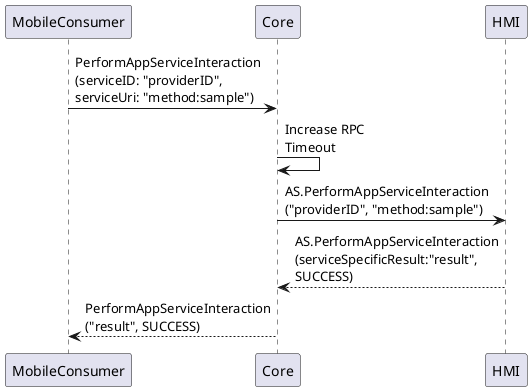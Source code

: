 @startuml

participant MobileConsumer
participant Core
participant HMI

MobileConsumer -> Core : PerformAppServiceInteraction\n(serviceID: "providerID", \nserviceUri: "method:sample")
Core -> Core : Increase RPC \nTimeout
Core -> HMI : AS.PerformAppServiceInteraction\n("providerID", "method:sample")

HMI --> Core : AS.PerformAppServiceInteraction\n(serviceSpecificResult:"result", \nSUCCESS)

Core --> MobileConsumer : PerformAppServiceInteraction\n("result", SUCCESS)
@enduml
